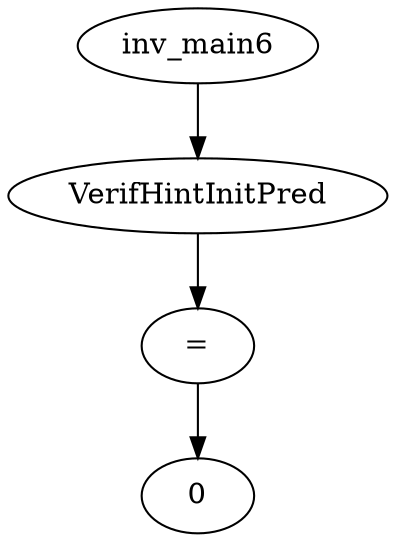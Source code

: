 digraph dag {
0 [label="inv_main6"];
1 [label="VerifHintInitPred"];
2 [label="="];
3 [label="0"];
0->1
1->2
2 -> 3
}
